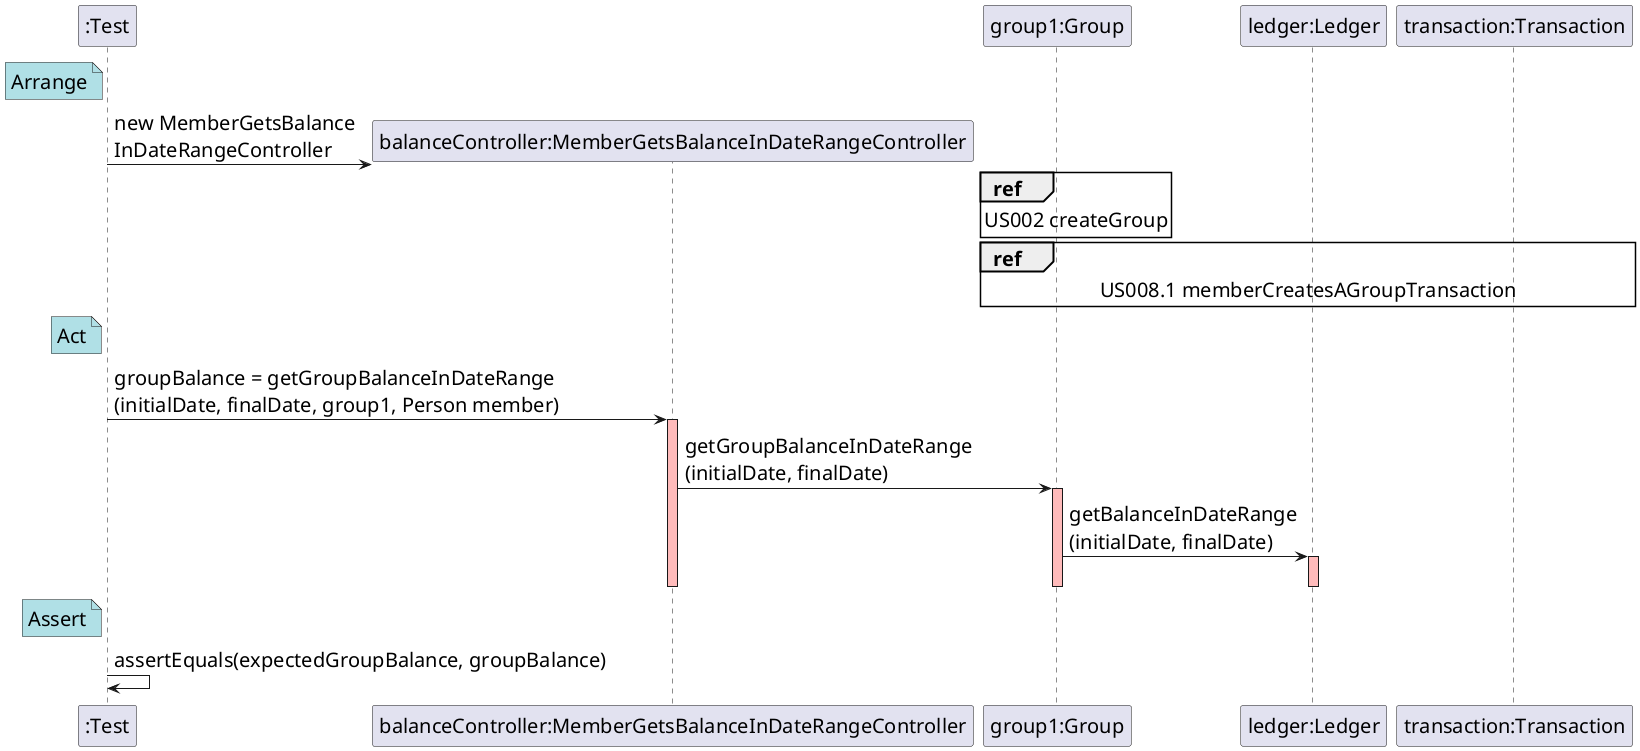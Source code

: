 @startuml

skinparam DefaultFontSize 20

create ":Test"

note left of ":Test" #powderblue
	Arrange
end note
create "balanceController:MemberGetsBalanceInDateRangeController"
":Test" -> "balanceController:MemberGetsBalanceInDateRangeController" : new MemberGetsBalance\nInDateRangeController

participant "group1:Group"
participant "ledger:Ledger"
participant "transaction:Transaction"

ref over "group1:Group"
    US002 createGroup
end

ref over "group1:Group", "ledger:Ledger", "transaction:Transaction"
    US008.1 memberCreatesAGroupTransaction
end

note left of ":Test" #powderblue
	Act
end note

":Test" -> "balanceController:MemberGetsBalanceInDateRangeController" : groupBalance = getGroupBalanceInDateRange\n(initialDate, finalDate, group1, Person member)
activate "balanceController:MemberGetsBalanceInDateRangeController" #FFBBBB

"balanceController:MemberGetsBalanceInDateRangeController" -> "group1:Group": getGroupBalanceInDateRange\n(initialDate, finalDate)
activate "group1:Group" #FFBBBB

"group1:Group" -> "ledger:Ledger": getBalanceInDateRange\n(initialDate, finalDate)
activate "ledger:Ledger" #FFBBBB

deactivate "ledger:Ledger"
deactivate "group1:Group"
deactivate "balanceController:MemberGetsBalanceInDateRangeController"

note left of ":Test" #powderblue
	Assert
end note

":Test" -> ":Test" : assertEquals(expectedGroupBalance, groupBalance)

@enduml